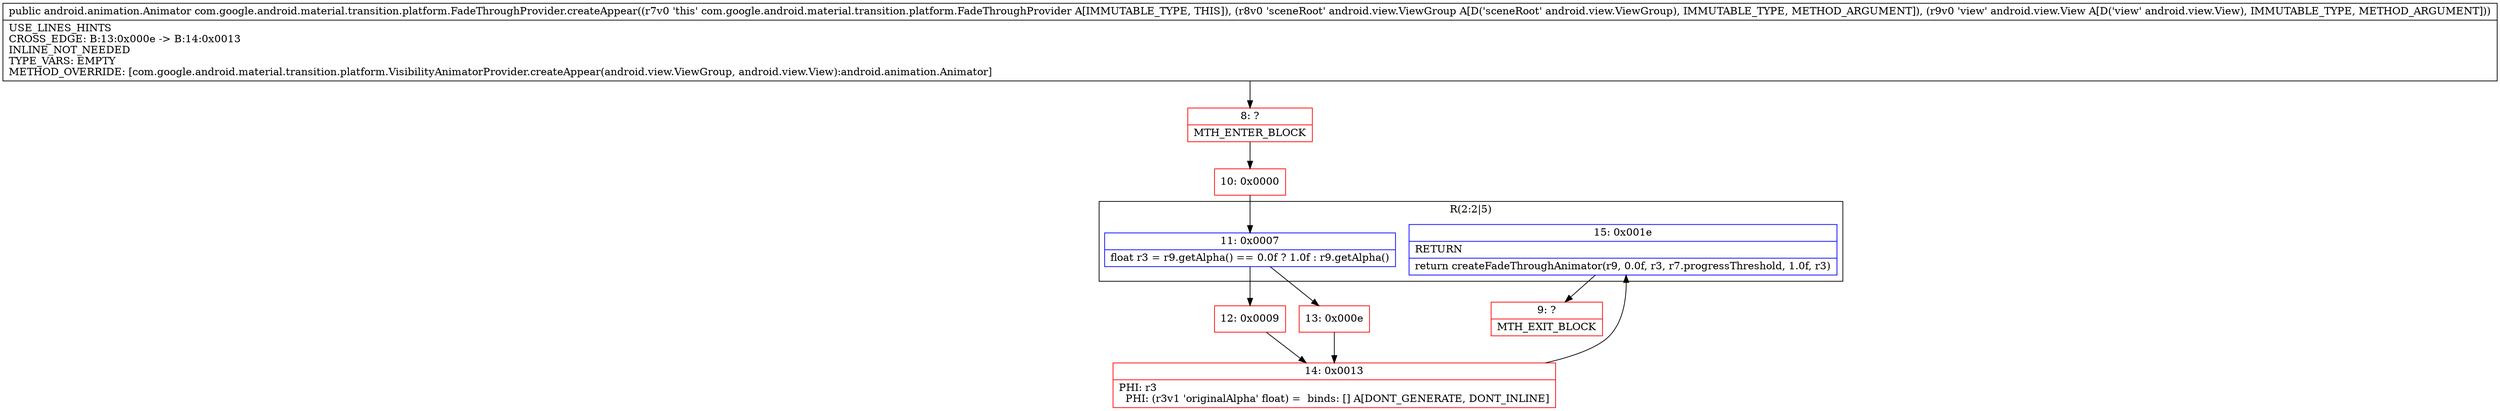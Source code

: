 digraph "CFG forcom.google.android.material.transition.platform.FadeThroughProvider.createAppear(Landroid\/view\/ViewGroup;Landroid\/view\/View;)Landroid\/animation\/Animator;" {
subgraph cluster_Region_317327502 {
label = "R(2:2|5)";
node [shape=record,color=blue];
Node_11 [shape=record,label="{11\:\ 0x0007|float r3 = r9.getAlpha() == 0.0f ? 1.0f : r9.getAlpha()\l}"];
Node_15 [shape=record,label="{15\:\ 0x001e|RETURN\l|return createFadeThroughAnimator(r9, 0.0f, r3, r7.progressThreshold, 1.0f, r3)\l}"];
}
Node_8 [shape=record,color=red,label="{8\:\ ?|MTH_ENTER_BLOCK\l}"];
Node_10 [shape=record,color=red,label="{10\:\ 0x0000}"];
Node_12 [shape=record,color=red,label="{12\:\ 0x0009}"];
Node_14 [shape=record,color=red,label="{14\:\ 0x0013|PHI: r3 \l  PHI: (r3v1 'originalAlpha' float) =  binds: [] A[DONT_GENERATE, DONT_INLINE]\l}"];
Node_9 [shape=record,color=red,label="{9\:\ ?|MTH_EXIT_BLOCK\l}"];
Node_13 [shape=record,color=red,label="{13\:\ 0x000e}"];
MethodNode[shape=record,label="{public android.animation.Animator com.google.android.material.transition.platform.FadeThroughProvider.createAppear((r7v0 'this' com.google.android.material.transition.platform.FadeThroughProvider A[IMMUTABLE_TYPE, THIS]), (r8v0 'sceneRoot' android.view.ViewGroup A[D('sceneRoot' android.view.ViewGroup), IMMUTABLE_TYPE, METHOD_ARGUMENT]), (r9v0 'view' android.view.View A[D('view' android.view.View), IMMUTABLE_TYPE, METHOD_ARGUMENT]))  | USE_LINES_HINTS\lCROSS_EDGE: B:13:0x000e \-\> B:14:0x0013\lINLINE_NOT_NEEDED\lTYPE_VARS: EMPTY\lMETHOD_OVERRIDE: [com.google.android.material.transition.platform.VisibilityAnimatorProvider.createAppear(android.view.ViewGroup, android.view.View):android.animation.Animator]\l}"];
MethodNode -> Node_8;Node_11 -> Node_12;
Node_11 -> Node_13;
Node_15 -> Node_9;
Node_8 -> Node_10;
Node_10 -> Node_11;
Node_12 -> Node_14;
Node_14 -> Node_15;
Node_13 -> Node_14;
}

